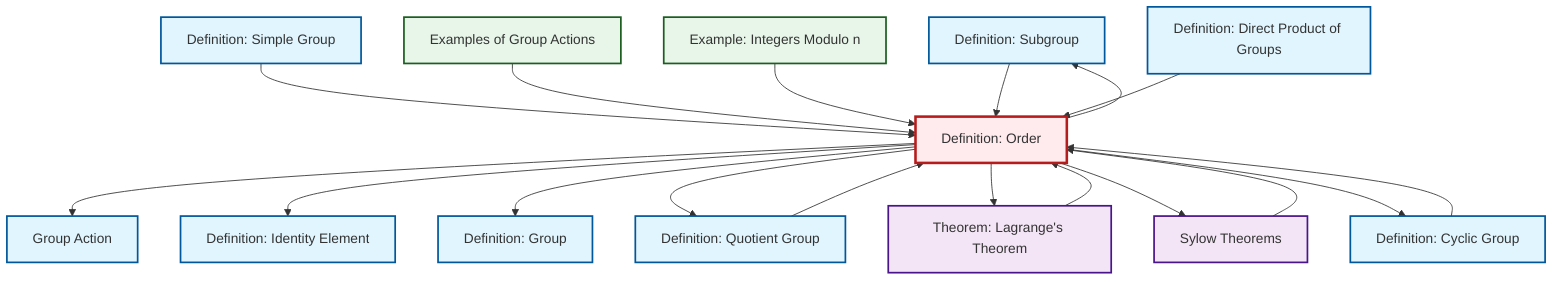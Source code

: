 graph TD
    classDef definition fill:#e1f5fe,stroke:#01579b,stroke-width:2px
    classDef theorem fill:#f3e5f5,stroke:#4a148c,stroke-width:2px
    classDef axiom fill:#fff3e0,stroke:#e65100,stroke-width:2px
    classDef example fill:#e8f5e9,stroke:#1b5e20,stroke-width:2px
    classDef current fill:#ffebee,stroke:#b71c1c,stroke-width:3px
    def-subgroup["Definition: Subgroup"]:::definition
    ex-group-action-examples["Examples of Group Actions"]:::example
    thm-sylow["Sylow Theorems"]:::theorem
    thm-lagrange["Theorem: Lagrange's Theorem"]:::theorem
    def-direct-product["Definition: Direct Product of Groups"]:::definition
    def-order["Definition: Order"]:::definition
    ex-quotient-integers-mod-n["Example: Integers Modulo n"]:::example
    def-identity-element["Definition: Identity Element"]:::definition
    def-cyclic-group["Definition: Cyclic Group"]:::definition
    def-simple-group["Definition: Simple Group"]:::definition
    def-quotient-group["Definition: Quotient Group"]:::definition
    def-group-action["Group Action"]:::definition
    def-group["Definition: Group"]:::definition
    def-simple-group --> def-order
    def-quotient-group --> def-order
    def-order --> def-group-action
    def-order --> def-identity-element
    thm-lagrange --> def-order
    def-order --> def-group
    ex-group-action-examples --> def-order
    thm-sylow --> def-order
    ex-quotient-integers-mod-n --> def-order
    def-order --> def-quotient-group
    def-order --> def-subgroup
    def-order --> thm-lagrange
    def-order --> thm-sylow
    def-subgroup --> def-order
    def-direct-product --> def-order
    def-cyclic-group --> def-order
    def-order --> def-cyclic-group
    class def-order current